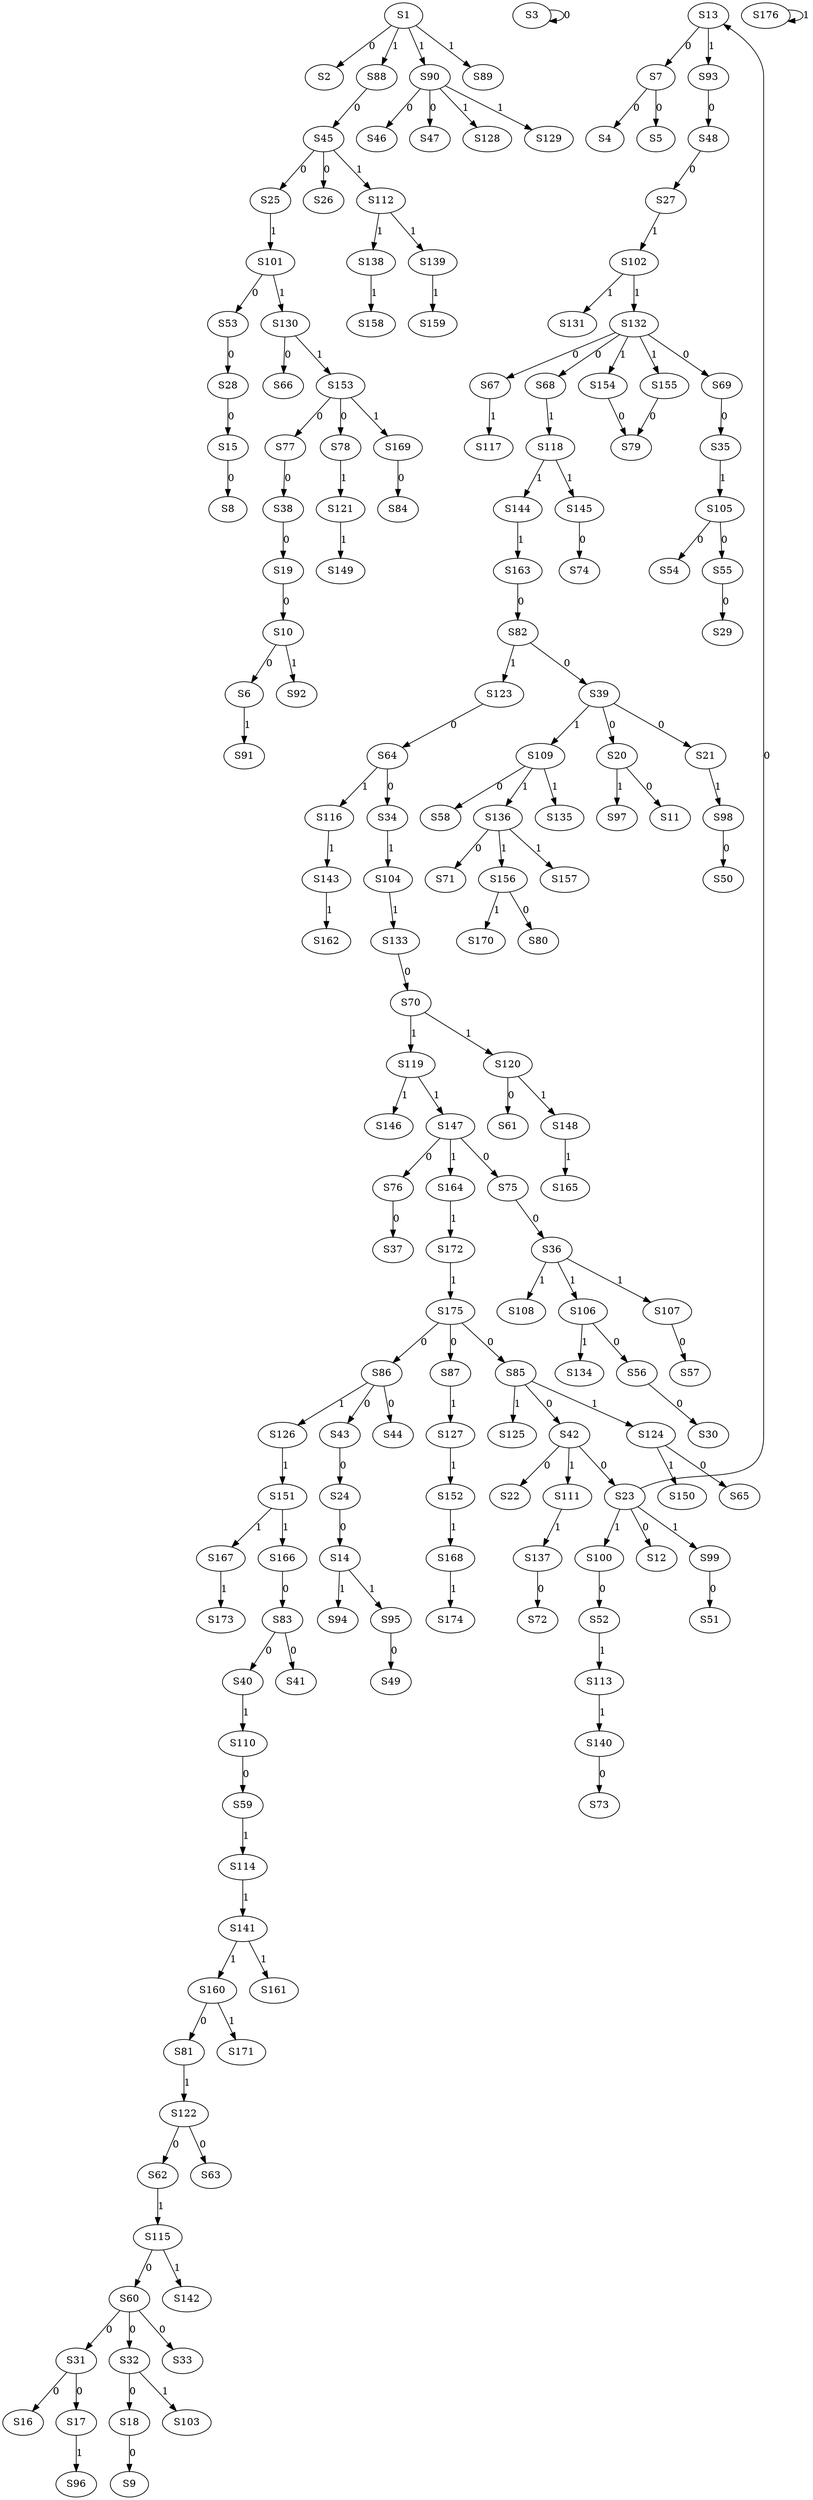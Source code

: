 strict digraph {
	S1 -> S2 [ label = 0 ];
	S3 -> S3 [ label = 0 ];
	S7 -> S4 [ label = 0 ];
	S7 -> S5 [ label = 0 ];
	S10 -> S6 [ label = 0 ];
	S13 -> S7 [ label = 0 ];
	S15 -> S8 [ label = 0 ];
	S18 -> S9 [ label = 0 ];
	S19 -> S10 [ label = 0 ];
	S20 -> S11 [ label = 0 ];
	S23 -> S12 [ label = 0 ];
	S23 -> S13 [ label = 0 ];
	S24 -> S14 [ label = 0 ];
	S28 -> S15 [ label = 0 ];
	S31 -> S16 [ label = 0 ];
	S31 -> S17 [ label = 0 ];
	S32 -> S18 [ label = 0 ];
	S38 -> S19 [ label = 0 ];
	S39 -> S20 [ label = 0 ];
	S39 -> S21 [ label = 0 ];
	S42 -> S22 [ label = 0 ];
	S42 -> S23 [ label = 0 ];
	S43 -> S24 [ label = 0 ];
	S45 -> S25 [ label = 0 ];
	S45 -> S26 [ label = 0 ];
	S48 -> S27 [ label = 0 ];
	S53 -> S28 [ label = 0 ];
	S55 -> S29 [ label = 0 ];
	S56 -> S30 [ label = 0 ];
	S60 -> S31 [ label = 0 ];
	S60 -> S32 [ label = 0 ];
	S60 -> S33 [ label = 0 ];
	S64 -> S34 [ label = 0 ];
	S69 -> S35 [ label = 0 ];
	S75 -> S36 [ label = 0 ];
	S76 -> S37 [ label = 0 ];
	S77 -> S38 [ label = 0 ];
	S82 -> S39 [ label = 0 ];
	S83 -> S40 [ label = 0 ];
	S83 -> S41 [ label = 0 ];
	S85 -> S42 [ label = 0 ];
	S86 -> S43 [ label = 0 ];
	S86 -> S44 [ label = 0 ];
	S88 -> S45 [ label = 0 ];
	S90 -> S46 [ label = 0 ];
	S90 -> S47 [ label = 0 ];
	S93 -> S48 [ label = 0 ];
	S95 -> S49 [ label = 0 ];
	S98 -> S50 [ label = 0 ];
	S99 -> S51 [ label = 0 ];
	S100 -> S52 [ label = 0 ];
	S101 -> S53 [ label = 0 ];
	S105 -> S54 [ label = 0 ];
	S105 -> S55 [ label = 0 ];
	S106 -> S56 [ label = 0 ];
	S107 -> S57 [ label = 0 ];
	S109 -> S58 [ label = 0 ];
	S110 -> S59 [ label = 0 ];
	S115 -> S60 [ label = 0 ];
	S120 -> S61 [ label = 0 ];
	S122 -> S62 [ label = 0 ];
	S122 -> S63 [ label = 0 ];
	S123 -> S64 [ label = 0 ];
	S124 -> S65 [ label = 0 ];
	S130 -> S66 [ label = 0 ];
	S132 -> S67 [ label = 0 ];
	S132 -> S68 [ label = 0 ];
	S132 -> S69 [ label = 0 ];
	S133 -> S70 [ label = 0 ];
	S136 -> S71 [ label = 0 ];
	S137 -> S72 [ label = 0 ];
	S140 -> S73 [ label = 0 ];
	S145 -> S74 [ label = 0 ];
	S147 -> S75 [ label = 0 ];
	S147 -> S76 [ label = 0 ];
	S153 -> S77 [ label = 0 ];
	S153 -> S78 [ label = 0 ];
	S154 -> S79 [ label = 0 ];
	S156 -> S80 [ label = 0 ];
	S160 -> S81 [ label = 0 ];
	S163 -> S82 [ label = 0 ];
	S166 -> S83 [ label = 0 ];
	S169 -> S84 [ label = 0 ];
	S175 -> S85 [ label = 0 ];
	S175 -> S86 [ label = 0 ];
	S175 -> S87 [ label = 0 ];
	S1 -> S88 [ label = 1 ];
	S1 -> S89 [ label = 1 ];
	S1 -> S90 [ label = 1 ];
	S6 -> S91 [ label = 1 ];
	S10 -> S92 [ label = 1 ];
	S13 -> S93 [ label = 1 ];
	S14 -> S94 [ label = 1 ];
	S14 -> S95 [ label = 1 ];
	S17 -> S96 [ label = 1 ];
	S20 -> S97 [ label = 1 ];
	S21 -> S98 [ label = 1 ];
	S23 -> S99 [ label = 1 ];
	S23 -> S100 [ label = 1 ];
	S25 -> S101 [ label = 1 ];
	S27 -> S102 [ label = 1 ];
	S32 -> S103 [ label = 1 ];
	S34 -> S104 [ label = 1 ];
	S35 -> S105 [ label = 1 ];
	S36 -> S106 [ label = 1 ];
	S36 -> S107 [ label = 1 ];
	S36 -> S108 [ label = 1 ];
	S39 -> S109 [ label = 1 ];
	S40 -> S110 [ label = 1 ];
	S42 -> S111 [ label = 1 ];
	S45 -> S112 [ label = 1 ];
	S52 -> S113 [ label = 1 ];
	S59 -> S114 [ label = 1 ];
	S62 -> S115 [ label = 1 ];
	S64 -> S116 [ label = 1 ];
	S67 -> S117 [ label = 1 ];
	S68 -> S118 [ label = 1 ];
	S70 -> S119 [ label = 1 ];
	S70 -> S120 [ label = 1 ];
	S78 -> S121 [ label = 1 ];
	S81 -> S122 [ label = 1 ];
	S82 -> S123 [ label = 1 ];
	S85 -> S124 [ label = 1 ];
	S85 -> S125 [ label = 1 ];
	S86 -> S126 [ label = 1 ];
	S87 -> S127 [ label = 1 ];
	S90 -> S128 [ label = 1 ];
	S90 -> S129 [ label = 1 ];
	S101 -> S130 [ label = 1 ];
	S102 -> S131 [ label = 1 ];
	S102 -> S132 [ label = 1 ];
	S104 -> S133 [ label = 1 ];
	S106 -> S134 [ label = 1 ];
	S109 -> S135 [ label = 1 ];
	S109 -> S136 [ label = 1 ];
	S111 -> S137 [ label = 1 ];
	S112 -> S138 [ label = 1 ];
	S112 -> S139 [ label = 1 ];
	S113 -> S140 [ label = 1 ];
	S114 -> S141 [ label = 1 ];
	S115 -> S142 [ label = 1 ];
	S116 -> S143 [ label = 1 ];
	S118 -> S144 [ label = 1 ];
	S118 -> S145 [ label = 1 ];
	S119 -> S146 [ label = 1 ];
	S119 -> S147 [ label = 1 ];
	S120 -> S148 [ label = 1 ];
	S121 -> S149 [ label = 1 ];
	S124 -> S150 [ label = 1 ];
	S126 -> S151 [ label = 1 ];
	S127 -> S152 [ label = 1 ];
	S130 -> S153 [ label = 1 ];
	S132 -> S154 [ label = 1 ];
	S132 -> S155 [ label = 1 ];
	S136 -> S156 [ label = 1 ];
	S136 -> S157 [ label = 1 ];
	S138 -> S158 [ label = 1 ];
	S139 -> S159 [ label = 1 ];
	S141 -> S160 [ label = 1 ];
	S141 -> S161 [ label = 1 ];
	S143 -> S162 [ label = 1 ];
	S144 -> S163 [ label = 1 ];
	S147 -> S164 [ label = 1 ];
	S148 -> S165 [ label = 1 ];
	S151 -> S166 [ label = 1 ];
	S151 -> S167 [ label = 1 ];
	S152 -> S168 [ label = 1 ];
	S153 -> S169 [ label = 1 ];
	S156 -> S170 [ label = 1 ];
	S160 -> S171 [ label = 1 ];
	S164 -> S172 [ label = 1 ];
	S167 -> S173 [ label = 1 ];
	S168 -> S174 [ label = 1 ];
	S172 -> S175 [ label = 1 ];
	S176 -> S176 [ label = 1 ];
	S155 -> S79 [ label = 0 ];
}